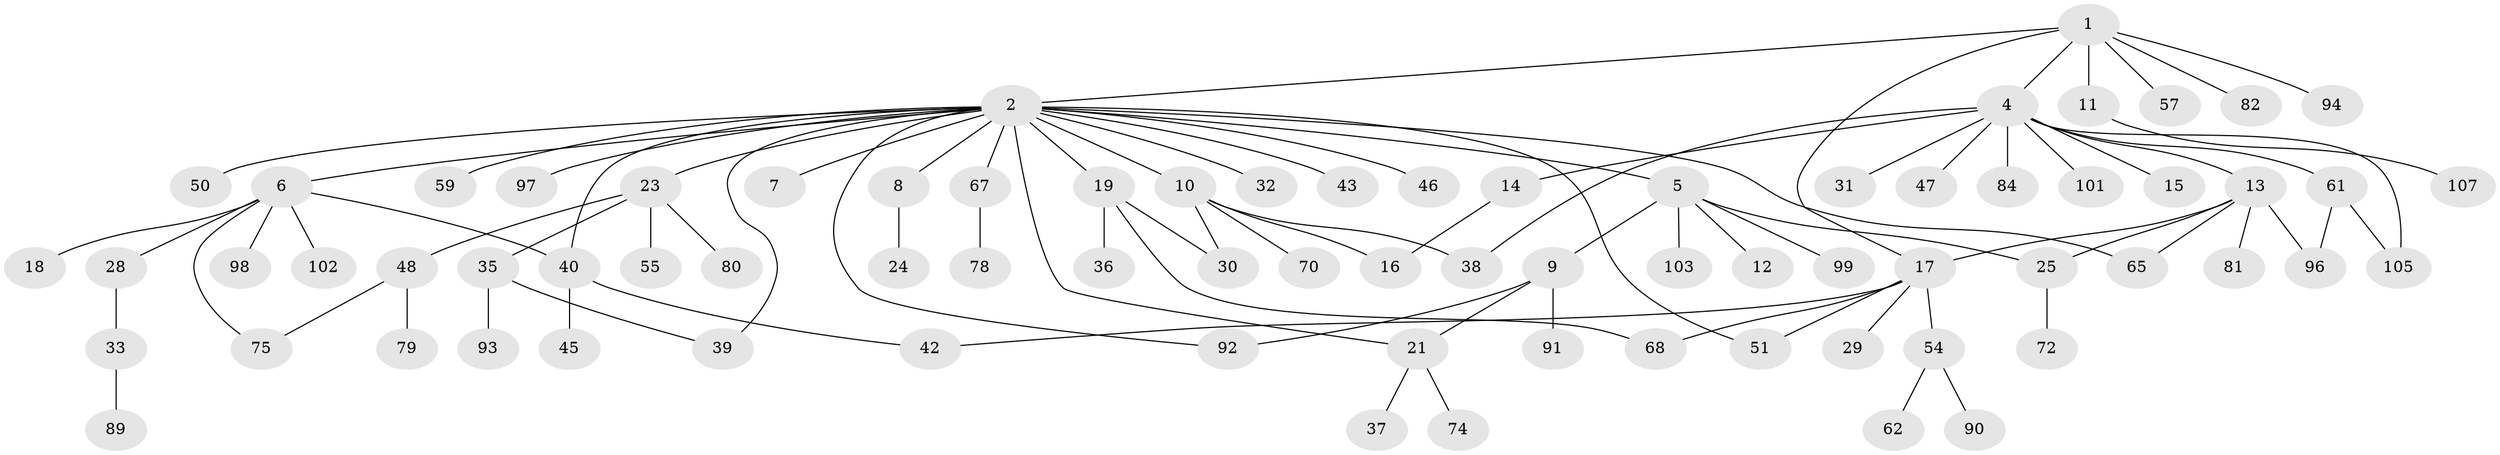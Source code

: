 // Generated by graph-tools (version 1.1) at 2025/23/03/03/25 07:23:55]
// undirected, 76 vertices, 91 edges
graph export_dot {
graph [start="1"]
  node [color=gray90,style=filled];
  1 [super="+86"];
  2 [super="+3"];
  4 [super="+69"];
  5 [super="+44"];
  6 [super="+88"];
  7;
  8;
  9 [super="+20"];
  10 [super="+34"];
  11 [super="+49"];
  12;
  13 [super="+73"];
  14;
  15;
  16;
  17 [super="+22"];
  18 [super="+85"];
  19 [super="+27"];
  21 [super="+87"];
  23 [super="+66"];
  24 [super="+60"];
  25 [super="+26"];
  28;
  29;
  30;
  31;
  32;
  33 [super="+41"];
  35 [super="+100"];
  36;
  37 [super="+71"];
  38;
  39 [super="+53"];
  40 [super="+58"];
  42;
  43;
  45;
  46;
  47;
  48 [super="+52"];
  50 [super="+56"];
  51 [super="+63"];
  54 [super="+106"];
  55;
  57;
  59;
  61 [super="+64"];
  62;
  65;
  67;
  68 [super="+77"];
  70 [super="+95"];
  72 [super="+76"];
  74;
  75;
  78 [super="+83"];
  79;
  80;
  81;
  82 [super="+104"];
  84;
  89;
  90;
  91;
  92;
  93;
  94;
  96;
  97;
  98;
  99;
  101;
  102;
  103;
  105;
  107;
  1 -- 2;
  1 -- 4;
  1 -- 11;
  1 -- 17;
  1 -- 57;
  1 -- 82;
  1 -- 94;
  2 -- 5;
  2 -- 6;
  2 -- 7;
  2 -- 8;
  2 -- 10 [weight=2];
  2 -- 19;
  2 -- 21;
  2 -- 23;
  2 -- 32;
  2 -- 43;
  2 -- 46;
  2 -- 50;
  2 -- 51;
  2 -- 59;
  2 -- 65;
  2 -- 67;
  2 -- 92;
  2 -- 97;
  2 -- 39;
  2 -- 40;
  4 -- 13;
  4 -- 14;
  4 -- 15;
  4 -- 31;
  4 -- 38;
  4 -- 47;
  4 -- 61;
  4 -- 84;
  4 -- 101;
  4 -- 105;
  5 -- 9;
  5 -- 12;
  5 -- 25;
  5 -- 103;
  5 -- 99;
  6 -- 18;
  6 -- 28;
  6 -- 40;
  6 -- 75;
  6 -- 98;
  6 -- 102;
  8 -- 24;
  9 -- 91;
  9 -- 92;
  9 -- 21;
  10 -- 16;
  10 -- 70;
  10 -- 38;
  10 -- 30;
  11 -- 107;
  13 -- 17;
  13 -- 81;
  13 -- 96;
  13 -- 65;
  13 -- 25;
  14 -- 16;
  17 -- 51;
  17 -- 68;
  17 -- 54;
  17 -- 42;
  17 -- 29;
  19 -- 30;
  19 -- 36;
  19 -- 68;
  21 -- 37;
  21 -- 74;
  23 -- 35;
  23 -- 48;
  23 -- 55;
  23 -- 80;
  25 -- 72;
  28 -- 33;
  33 -- 89;
  35 -- 39;
  35 -- 93;
  40 -- 42;
  40 -- 45;
  48 -- 75;
  48 -- 79;
  54 -- 62;
  54 -- 90;
  61 -- 96;
  61 -- 105;
  67 -- 78;
}
